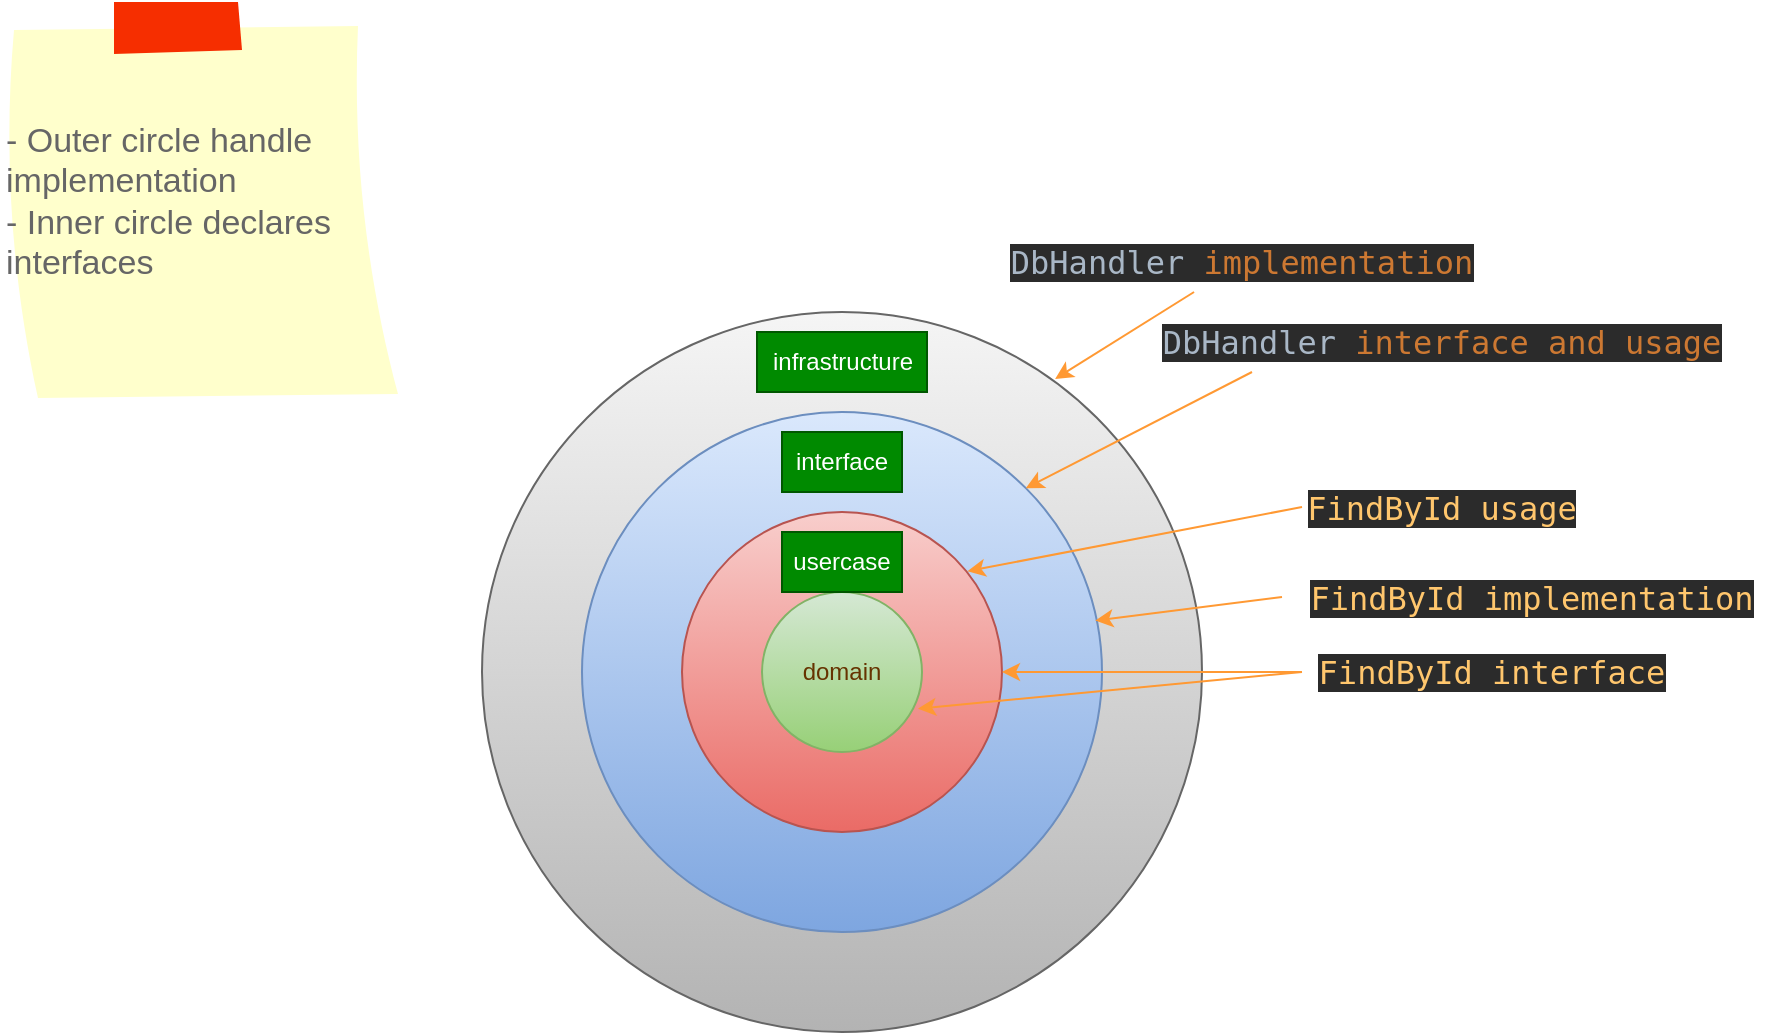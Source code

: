 <mxfile pages="2">
    <diagram id="0vcb0t_eaaf1a7-BUGBO" name="Golang-CleanArchitecture">
        <mxGraphModel dx="1316" dy="629" grid="1" gridSize="10" guides="1" tooltips="1" connect="1" arrows="1" fold="1" page="1" pageScale="1" pageWidth="850" pageHeight="1100" math="0" shadow="0">
            <root>
                <mxCell id="0"/>
                <mxCell id="1" parent="0"/>
                <mxCell id="CMKKINMTs_8hosKtkGVu-1" value="" style="ellipse;whiteSpace=wrap;html=1;aspect=fixed;fillColor=#f5f5f5;strokeColor=#666666;gradientColor=#b3b3b3;" parent="1" vertex="1">
                    <mxGeometry x="250" y="330" width="360" height="360" as="geometry"/>
                </mxCell>
                <mxCell id="CMKKINMTs_8hosKtkGVu-2" value="" style="ellipse;whiteSpace=wrap;html=1;aspect=fixed;" parent="1" vertex="1">
                    <mxGeometry x="390" y="470" width="80" height="80" as="geometry"/>
                </mxCell>
                <mxCell id="CMKKINMTs_8hosKtkGVu-3" value="" style="ellipse;whiteSpace=wrap;html=1;aspect=fixed;fillColor=#dae8fc;strokeColor=#6c8ebf;gradientColor=#7ea6e0;" parent="1" vertex="1">
                    <mxGeometry x="300" y="380" width="260" height="260" as="geometry"/>
                </mxCell>
                <mxCell id="CMKKINMTs_8hosKtkGVu-4" value="&lt;blockquote style=&quot;margin: 0 0 0 40px ; border: none ; padding: 0px&quot;&gt;&lt;br&gt;&lt;/blockquote&gt;" style="ellipse;whiteSpace=wrap;html=1;aspect=fixed;fillColor=#f8cecc;strokeColor=#b85450;gradientColor=#ea6b66;" parent="1" vertex="1">
                    <mxGeometry x="350" y="430" width="160" height="160" as="geometry"/>
                </mxCell>
                <mxCell id="CMKKINMTs_8hosKtkGVu-5" value="&lt;font color=&quot;#663300&quot;&gt;domain&lt;/font&gt;" style="ellipse;whiteSpace=wrap;html=1;aspect=fixed;fillColor=#d5e8d4;strokeColor=#82b366;gradientColor=#97d077;" parent="1" vertex="1">
                    <mxGeometry x="390" y="470" width="80" height="80" as="geometry"/>
                </mxCell>
                <mxCell id="CMKKINMTs_8hosKtkGVu-6" value="usercase" style="text;html=1;strokeColor=#005700;fillColor=#008a00;align=center;verticalAlign=middle;whiteSpace=wrap;rounded=0;fontColor=#ffffff;" parent="1" vertex="1">
                    <mxGeometry x="400" y="440" width="60" height="30" as="geometry"/>
                </mxCell>
                <mxCell id="CMKKINMTs_8hosKtkGVu-7" value="interface" style="text;html=1;strokeColor=#005700;fillColor=#008a00;align=center;verticalAlign=middle;whiteSpace=wrap;rounded=0;fontColor=#ffffff;" parent="1" vertex="1">
                    <mxGeometry x="400" y="390" width="60" height="30" as="geometry"/>
                </mxCell>
                <mxCell id="CMKKINMTs_8hosKtkGVu-8" value="infrastructure" style="text;html=1;strokeColor=#005700;fillColor=#008a00;align=center;verticalAlign=middle;whiteSpace=wrap;rounded=0;fontColor=#ffffff;" parent="1" vertex="1">
                    <mxGeometry x="387.5" y="340" width="85" height="30" as="geometry"/>
                </mxCell>
                <mxCell id="CMKKINMTs_8hosKtkGVu-9" value="&lt;pre style=&quot;background-color: #2b2b2b ; color: #a9b7c6 ; font-family: &amp;#34;jetbrains mono&amp;#34; , monospace ; font-size: 12.0pt&quot;&gt;&lt;span style=&quot;color: #ffc66d&quot;&gt;FindById interface&lt;/span&gt;&lt;/pre&gt;" style="text;html=1;strokeColor=none;fillColor=none;align=center;verticalAlign=middle;whiteSpace=wrap;rounded=0;" parent="1" vertex="1">
                    <mxGeometry x="660" y="497.5" width="190" height="25" as="geometry"/>
                </mxCell>
                <mxCell id="CMKKINMTs_8hosKtkGVu-10" value="" style="endArrow=classic;html=1;rounded=0;exitX=0;exitY=0.5;exitDx=0;exitDy=0;entryX=0.975;entryY=0.729;entryDx=0;entryDy=0;entryPerimeter=0;endFill=1;strokeColor=#FF9933;" parent="1" source="CMKKINMTs_8hosKtkGVu-9" target="CMKKINMTs_8hosKtkGVu-5" edge="1">
                    <mxGeometry width="50" height="50" relative="1" as="geometry">
                        <mxPoint x="400" y="600" as="sourcePoint"/>
                        <mxPoint x="460" y="540" as="targetPoint"/>
                    </mxGeometry>
                </mxCell>
                <mxCell id="CMKKINMTs_8hosKtkGVu-11" value="" style="endArrow=classic;html=1;rounded=0;exitX=0;exitY=0.5;exitDx=0;exitDy=0;entryX=1;entryY=0.5;entryDx=0;entryDy=0;startArrow=none;startFill=0;endFill=1;strokeColor=#FF9933;" parent="1" source="CMKKINMTs_8hosKtkGVu-9" target="CMKKINMTs_8hosKtkGVu-4" edge="1">
                    <mxGeometry width="50" height="50" relative="1" as="geometry">
                        <mxPoint x="640" y="522.5" as="sourcePoint"/>
                        <mxPoint x="470" y="550" as="targetPoint"/>
                    </mxGeometry>
                </mxCell>
                <mxCell id="CMKKINMTs_8hosKtkGVu-12" value="&lt;pre style=&quot;background-color: #2b2b2b ; color: #a9b7c6 ; font-family: &amp;#34;jetbrains mono&amp;#34; , monospace ; font-size: 12.0pt&quot;&gt;&lt;span style=&quot;color: #ffc66d&quot;&gt;FindById implementation&lt;/span&gt;&lt;/pre&gt;" style="text;html=1;strokeColor=none;fillColor=none;align=center;verticalAlign=middle;whiteSpace=wrap;rounded=0;" parent="1" vertex="1">
                    <mxGeometry x="650" y="460" width="250" height="25" as="geometry"/>
                </mxCell>
                <mxCell id="CMKKINMTs_8hosKtkGVu-15" value="" style="endArrow=classic;html=1;rounded=0;exitX=0;exitY=0.5;exitDx=0;exitDy=0;entryX=0.987;entryY=0.401;entryDx=0;entryDy=0;entryPerimeter=0;strokeColor=#FF9933;" parent="1" source="CMKKINMTs_8hosKtkGVu-12" target="CMKKINMTs_8hosKtkGVu-3" edge="1">
                    <mxGeometry width="50" height="50" relative="1" as="geometry">
                        <mxPoint x="400" y="580" as="sourcePoint"/>
                        <mxPoint x="450" y="530" as="targetPoint"/>
                    </mxGeometry>
                </mxCell>
                <mxCell id="CMKKINMTs_8hosKtkGVu-17" style="rounded=0;orthogonalLoop=1;jettySize=auto;html=1;entryX=0.892;entryY=0.185;entryDx=0;entryDy=0;entryPerimeter=0;startArrow=none;startFill=0;endArrow=classic;endFill=1;exitX=0;exitY=0.5;exitDx=0;exitDy=0;strokeColor=#FF9933;" parent="1" source="CMKKINMTs_8hosKtkGVu-16" target="CMKKINMTs_8hosKtkGVu-4" edge="1">
                    <mxGeometry relative="1" as="geometry"/>
                </mxCell>
                <mxCell id="CMKKINMTs_8hosKtkGVu-16" value="&lt;pre style=&quot;background-color: #2b2b2b ; color: #a9b7c6 ; font-family: &amp;#34;jetbrains mono&amp;#34; , monospace ; font-size: 12.0pt&quot;&gt;&lt;span style=&quot;color: #ffc66d&quot;&gt;FindById usage&lt;/span&gt;&lt;/pre&gt;" style="text;html=1;strokeColor=none;fillColor=none;align=center;verticalAlign=middle;whiteSpace=wrap;rounded=0;" parent="1" vertex="1">
                    <mxGeometry x="660" y="415" width="140" height="25" as="geometry"/>
                </mxCell>
                <mxCell id="CMKKINMTs_8hosKtkGVu-19" style="edgeStyle=none;rounded=0;orthogonalLoop=1;jettySize=auto;html=1;entryX=1;entryY=0;entryDx=0;entryDy=0;startArrow=none;startFill=0;endArrow=classic;endFill=1;strokeColor=#FF9933;exitX=0;exitY=1;exitDx=0;exitDy=0;" parent="1" source="CMKKINMTs_8hosKtkGVu-18" target="CMKKINMTs_8hosKtkGVu-3" edge="1">
                    <mxGeometry relative="1" as="geometry"/>
                </mxCell>
                <mxCell id="CMKKINMTs_8hosKtkGVu-18" value="&lt;pre style=&quot;background-color: #2b2b2b ; color: #a9b7c6 ; font-family: &amp;#34;jetbrains mono&amp;#34; , monospace ; font-size: 12.0pt&quot;&gt;DbHandler &lt;span style=&quot;color: #cc7832&quot;&gt;interface and usage&lt;/span&gt;&lt;/pre&gt;" style="text;html=1;strokeColor=none;fillColor=none;align=center;verticalAlign=middle;whiteSpace=wrap;rounded=0;" parent="1" vertex="1">
                    <mxGeometry x="635" y="330" width="190" height="30" as="geometry"/>
                </mxCell>
                <mxCell id="CMKKINMTs_8hosKtkGVu-21" style="edgeStyle=none;rounded=0;orthogonalLoop=1;jettySize=auto;html=1;entryX=0.796;entryY=0.093;entryDx=0;entryDy=0;entryPerimeter=0;startArrow=none;startFill=0;endArrow=classic;endFill=1;strokeColor=#FF9933;" parent="1" source="CMKKINMTs_8hosKtkGVu-20" target="CMKKINMTs_8hosKtkGVu-1" edge="1">
                    <mxGeometry relative="1" as="geometry"/>
                </mxCell>
                <mxCell id="CMKKINMTs_8hosKtkGVu-20" value="&lt;pre style=&quot;background-color: #2b2b2b ; color: #a9b7c6 ; font-family: &amp;#34;jetbrains mono&amp;#34; , monospace ; font-size: 12.0pt&quot;&gt;DbHandler &lt;span style=&quot;color: #cc7832&quot;&gt;implementation&lt;/span&gt;&lt;/pre&gt;" style="text;html=1;strokeColor=none;fillColor=none;align=center;verticalAlign=middle;whiteSpace=wrap;rounded=0;" parent="1" vertex="1">
                    <mxGeometry x="520" y="290" width="220" height="30" as="geometry"/>
                </mxCell>
                <mxCell id="CMKKINMTs_8hosKtkGVu-22" value="- Outer circle handle implementation&lt;br&gt;- Inner circle declares interfaces" style="strokeWidth=1;shadow=0;dashed=0;align=left;html=1;shape=mxgraph.mockup.text.stickyNote2;fontColor=#666666;mainText=;fontSize=17;whiteSpace=wrap;fillColor=#ffffcc;strokeColor=#F62E00;" parent="1" vertex="1">
                    <mxGeometry x="10" y="175" width="200" height="200" as="geometry"/>
                </mxCell>
            </root>
        </mxGraphModel>
    </diagram>
</mxfile>